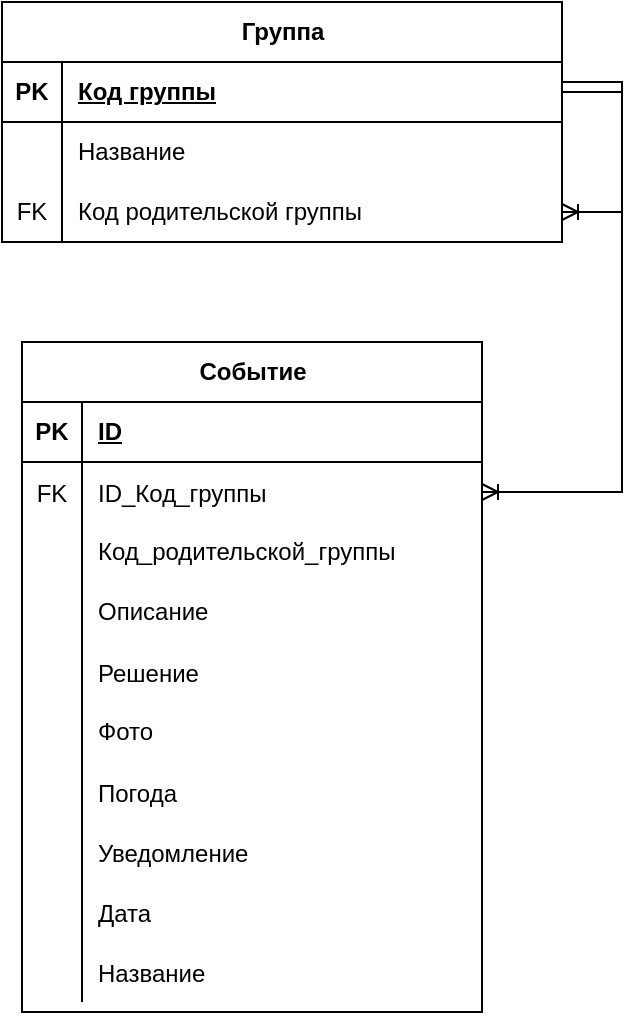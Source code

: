 <mxfile version="21.0.10" type="device"><diagram name="Страница 1" id="Eh1_cdiI2rohkW8CwOxs"><mxGraphModel dx="574" dy="318" grid="1" gridSize="10" guides="1" tooltips="1" connect="1" arrows="1" fold="1" page="1" pageScale="1" pageWidth="827" pageHeight="1169" math="0" shadow="0"><root><mxCell id="0"/><mxCell id="1" parent="0"/><mxCell id="zoblX1O7UbTa5OEN4hUS-1" value="Группа" style="shape=table;startSize=30;container=1;collapsible=1;childLayout=tableLayout;fixedRows=1;rowLines=0;fontStyle=1;align=center;resizeLast=1;html=1;" parent="1" vertex="1"><mxGeometry x="350" y="40" width="280" height="120" as="geometry"/></mxCell><mxCell id="zoblX1O7UbTa5OEN4hUS-2" value="" style="shape=tableRow;horizontal=0;startSize=0;swimlaneHead=0;swimlaneBody=0;fillColor=none;collapsible=0;dropTarget=0;points=[[0,0.5],[1,0.5]];portConstraint=eastwest;top=0;left=0;right=0;bottom=1;" parent="zoblX1O7UbTa5OEN4hUS-1" vertex="1"><mxGeometry y="30" width="280" height="30" as="geometry"/></mxCell><mxCell id="zoblX1O7UbTa5OEN4hUS-3" value="PK" style="shape=partialRectangle;connectable=0;fillColor=none;top=0;left=0;bottom=0;right=0;fontStyle=1;overflow=hidden;whiteSpace=wrap;html=1;" parent="zoblX1O7UbTa5OEN4hUS-2" vertex="1"><mxGeometry width="30" height="30" as="geometry"><mxRectangle width="30" height="30" as="alternateBounds"/></mxGeometry></mxCell><mxCell id="zoblX1O7UbTa5OEN4hUS-4" value="Код группы" style="shape=partialRectangle;connectable=0;fillColor=none;top=0;left=0;bottom=0;right=0;align=left;spacingLeft=6;fontStyle=5;overflow=hidden;whiteSpace=wrap;html=1;" parent="zoblX1O7UbTa5OEN4hUS-2" vertex="1"><mxGeometry x="30" width="250" height="30" as="geometry"><mxRectangle width="250" height="30" as="alternateBounds"/></mxGeometry></mxCell><mxCell id="zoblX1O7UbTa5OEN4hUS-5" value="" style="shape=tableRow;horizontal=0;startSize=0;swimlaneHead=0;swimlaneBody=0;fillColor=none;collapsible=0;dropTarget=0;points=[[0,0.5],[1,0.5]];portConstraint=eastwest;top=0;left=0;right=0;bottom=0;" parent="zoblX1O7UbTa5OEN4hUS-1" vertex="1"><mxGeometry y="60" width="280" height="30" as="geometry"/></mxCell><mxCell id="zoblX1O7UbTa5OEN4hUS-6" value="" style="shape=partialRectangle;connectable=0;fillColor=none;top=0;left=0;bottom=0;right=0;editable=1;overflow=hidden;whiteSpace=wrap;html=1;" parent="zoblX1O7UbTa5OEN4hUS-5" vertex="1"><mxGeometry width="30" height="30" as="geometry"><mxRectangle width="30" height="30" as="alternateBounds"/></mxGeometry></mxCell><mxCell id="zoblX1O7UbTa5OEN4hUS-7" value="Название" style="shape=partialRectangle;connectable=0;fillColor=none;top=0;left=0;bottom=0;right=0;align=left;spacingLeft=6;overflow=hidden;whiteSpace=wrap;html=1;" parent="zoblX1O7UbTa5OEN4hUS-5" vertex="1"><mxGeometry x="30" width="250" height="30" as="geometry"><mxRectangle width="250" height="30" as="alternateBounds"/></mxGeometry></mxCell><mxCell id="zoblX1O7UbTa5OEN4hUS-8" value="" style="shape=tableRow;horizontal=0;startSize=0;swimlaneHead=0;swimlaneBody=0;fillColor=none;collapsible=0;dropTarget=0;points=[[0,0.5],[1,0.5]];portConstraint=eastwest;top=0;left=0;right=0;bottom=0;" parent="zoblX1O7UbTa5OEN4hUS-1" vertex="1"><mxGeometry y="90" width="280" height="30" as="geometry"/></mxCell><mxCell id="zoblX1O7UbTa5OEN4hUS-9" value="FK" style="shape=partialRectangle;connectable=0;fillColor=none;top=0;left=0;bottom=0;right=0;editable=1;overflow=hidden;whiteSpace=wrap;html=1;" parent="zoblX1O7UbTa5OEN4hUS-8" vertex="1"><mxGeometry width="30" height="30" as="geometry"><mxRectangle width="30" height="30" as="alternateBounds"/></mxGeometry></mxCell><mxCell id="zoblX1O7UbTa5OEN4hUS-10" value="Код родительской группы" style="shape=partialRectangle;connectable=0;fillColor=none;top=0;left=0;bottom=0;right=0;align=left;spacingLeft=6;overflow=hidden;whiteSpace=wrap;html=1;" parent="zoblX1O7UbTa5OEN4hUS-8" vertex="1"><mxGeometry x="30" width="250" height="30" as="geometry"><mxRectangle width="250" height="30" as="alternateBounds"/></mxGeometry></mxCell><mxCell id="zoblX1O7UbTa5OEN4hUS-46" value="" style="edgeStyle=entityRelationEdgeStyle;fontSize=12;html=1;endArrow=ERoneToMany;rounded=0;" parent="zoblX1O7UbTa5OEN4hUS-1" target="zoblX1O7UbTa5OEN4hUS-8" edge="1"><mxGeometry width="100" height="100" relative="1" as="geometry"><mxPoint x="280" y="40" as="sourcePoint"/><mxPoint x="-110" y="90" as="targetPoint"/></mxGeometry></mxCell><mxCell id="zoblX1O7UbTa5OEN4hUS-15" value="Событие" style="shape=table;startSize=30;container=1;collapsible=1;childLayout=tableLayout;fixedRows=1;rowLines=0;fontStyle=1;align=center;resizeLast=1;html=1;" parent="1" vertex="1"><mxGeometry x="360" y="210" width="230" height="335" as="geometry"/></mxCell><mxCell id="zoblX1O7UbTa5OEN4hUS-16" value="" style="shape=tableRow;horizontal=0;startSize=0;swimlaneHead=0;swimlaneBody=0;fillColor=none;collapsible=0;dropTarget=0;points=[[0,0.5],[1,0.5]];portConstraint=eastwest;top=0;left=0;right=0;bottom=1;" parent="zoblX1O7UbTa5OEN4hUS-15" vertex="1"><mxGeometry y="30" width="230" height="30" as="geometry"/></mxCell><mxCell id="zoblX1O7UbTa5OEN4hUS-17" value="PK" style="shape=partialRectangle;connectable=0;fillColor=none;top=0;left=0;bottom=0;right=0;fontStyle=1;overflow=hidden;whiteSpace=wrap;html=1;" parent="zoblX1O7UbTa5OEN4hUS-16" vertex="1"><mxGeometry width="30" height="30" as="geometry"><mxRectangle width="30" height="30" as="alternateBounds"/></mxGeometry></mxCell><mxCell id="zoblX1O7UbTa5OEN4hUS-18" value="ID" style="shape=partialRectangle;connectable=0;fillColor=none;top=0;left=0;bottom=0;right=0;align=left;spacingLeft=6;fontStyle=5;overflow=hidden;whiteSpace=wrap;html=1;strokeColor=inherit;" parent="zoblX1O7UbTa5OEN4hUS-16" vertex="1"><mxGeometry x="30" width="200" height="30" as="geometry"><mxRectangle width="200" height="30" as="alternateBounds"/></mxGeometry></mxCell><mxCell id="xl1oRCaftont1rO_R76B-4" value="" style="shape=tableRow;horizontal=0;startSize=0;swimlaneHead=0;swimlaneBody=0;fillColor=none;collapsible=0;dropTarget=0;points=[[0,0.5],[1,0.5]];portConstraint=eastwest;top=0;left=0;right=0;bottom=0;" vertex="1" parent="zoblX1O7UbTa5OEN4hUS-15"><mxGeometry y="60" width="230" height="30" as="geometry"/></mxCell><mxCell id="xl1oRCaftont1rO_R76B-5" value="FK" style="shape=partialRectangle;connectable=0;fillColor=none;top=0;left=0;bottom=0;right=0;editable=1;overflow=hidden;" vertex="1" parent="xl1oRCaftont1rO_R76B-4"><mxGeometry width="30" height="30" as="geometry"><mxRectangle width="30" height="30" as="alternateBounds"/></mxGeometry></mxCell><mxCell id="xl1oRCaftont1rO_R76B-6" value="ID_Код_группы" style="shape=partialRectangle;connectable=0;fillColor=none;top=0;left=0;bottom=0;right=0;align=left;spacingLeft=6;overflow=hidden;" vertex="1" parent="xl1oRCaftont1rO_R76B-4"><mxGeometry x="30" width="200" height="30" as="geometry"><mxRectangle width="200" height="30" as="alternateBounds"/></mxGeometry></mxCell><mxCell id="zoblX1O7UbTa5OEN4hUS-19" value="" style="shape=tableRow;horizontal=0;startSize=0;swimlaneHead=0;swimlaneBody=0;fillColor=none;collapsible=0;dropTarget=0;points=[[0,0.5],[1,0.5]];portConstraint=eastwest;top=0;left=0;right=0;bottom=0;" parent="zoblX1O7UbTa5OEN4hUS-15" vertex="1"><mxGeometry y="90" width="230" height="30" as="geometry"/></mxCell><mxCell id="zoblX1O7UbTa5OEN4hUS-20" value="" style="shape=partialRectangle;connectable=0;fillColor=none;top=0;left=0;bottom=0;right=0;editable=1;overflow=hidden;whiteSpace=wrap;html=1;" parent="zoblX1O7UbTa5OEN4hUS-19" vertex="1"><mxGeometry width="30" height="30" as="geometry"><mxRectangle width="30" height="30" as="alternateBounds"/></mxGeometry></mxCell><mxCell id="zoblX1O7UbTa5OEN4hUS-21" value="Код_родительской_группы" style="shape=partialRectangle;connectable=0;fillColor=none;top=0;left=0;bottom=0;right=0;align=left;spacingLeft=6;overflow=hidden;whiteSpace=wrap;html=1;" parent="zoblX1O7UbTa5OEN4hUS-19" vertex="1"><mxGeometry x="30" width="200" height="30" as="geometry"><mxRectangle width="200" height="30" as="alternateBounds"/></mxGeometry></mxCell><mxCell id="zoblX1O7UbTa5OEN4hUS-22" value="" style="shape=tableRow;horizontal=0;startSize=0;swimlaneHead=0;swimlaneBody=0;fillColor=none;collapsible=0;dropTarget=0;points=[[0,0.5],[1,0.5]];portConstraint=eastwest;top=0;left=0;right=0;bottom=0;" parent="zoblX1O7UbTa5OEN4hUS-15" vertex="1"><mxGeometry y="120" width="230" height="30" as="geometry"/></mxCell><mxCell id="zoblX1O7UbTa5OEN4hUS-23" value="" style="shape=partialRectangle;connectable=0;fillColor=none;top=0;left=0;bottom=0;right=0;editable=1;overflow=hidden;whiteSpace=wrap;html=1;" parent="zoblX1O7UbTa5OEN4hUS-22" vertex="1"><mxGeometry width="30" height="30" as="geometry"><mxRectangle width="30" height="30" as="alternateBounds"/></mxGeometry></mxCell><mxCell id="zoblX1O7UbTa5OEN4hUS-24" value="Описание" style="shape=partialRectangle;connectable=0;fillColor=none;top=0;left=0;bottom=0;right=0;align=left;spacingLeft=6;overflow=hidden;whiteSpace=wrap;html=1;" parent="zoblX1O7UbTa5OEN4hUS-22" vertex="1"><mxGeometry x="30" width="200" height="30" as="geometry"><mxRectangle width="200" height="30" as="alternateBounds"/></mxGeometry></mxCell><mxCell id="zoblX1O7UbTa5OEN4hUS-40" value="" style="shape=tableRow;horizontal=0;startSize=0;swimlaneHead=0;swimlaneBody=0;fillColor=none;collapsible=0;dropTarget=0;points=[[0,0.5],[1,0.5]];portConstraint=eastwest;top=0;left=0;right=0;bottom=0;" parent="zoblX1O7UbTa5OEN4hUS-15" vertex="1"><mxGeometry y="150" width="230" height="30" as="geometry"/></mxCell><mxCell id="zoblX1O7UbTa5OEN4hUS-41" value="" style="shape=partialRectangle;connectable=0;fillColor=none;top=0;left=0;bottom=0;right=0;editable=1;overflow=hidden;" parent="zoblX1O7UbTa5OEN4hUS-40" vertex="1"><mxGeometry width="30" height="30" as="geometry"><mxRectangle width="30" height="30" as="alternateBounds"/></mxGeometry></mxCell><mxCell id="zoblX1O7UbTa5OEN4hUS-42" value="Решение" style="shape=partialRectangle;connectable=0;fillColor=none;top=0;left=0;bottom=0;right=0;align=left;spacingLeft=6;overflow=hidden;" parent="zoblX1O7UbTa5OEN4hUS-40" vertex="1"><mxGeometry x="30" width="200" height="30" as="geometry"><mxRectangle width="200" height="30" as="alternateBounds"/></mxGeometry></mxCell><mxCell id="zoblX1O7UbTa5OEN4hUS-25" value="" style="shape=tableRow;horizontal=0;startSize=0;swimlaneHead=0;swimlaneBody=0;fillColor=none;collapsible=0;dropTarget=0;points=[[0,0.5],[1,0.5]];portConstraint=eastwest;top=0;left=0;right=0;bottom=0;" parent="zoblX1O7UbTa5OEN4hUS-15" vertex="1"><mxGeometry y="180" width="230" height="30" as="geometry"/></mxCell><mxCell id="zoblX1O7UbTa5OEN4hUS-26" value="" style="shape=partialRectangle;connectable=0;fillColor=none;top=0;left=0;bottom=0;right=0;editable=1;overflow=hidden;whiteSpace=wrap;html=1;" parent="zoblX1O7UbTa5OEN4hUS-25" vertex="1"><mxGeometry width="30" height="30" as="geometry"><mxRectangle width="30" height="30" as="alternateBounds"/></mxGeometry></mxCell><mxCell id="zoblX1O7UbTa5OEN4hUS-27" value="Фото" style="shape=partialRectangle;connectable=0;fillColor=none;top=0;left=0;bottom=0;right=0;align=left;spacingLeft=6;overflow=hidden;whiteSpace=wrap;html=1;" parent="zoblX1O7UbTa5OEN4hUS-25" vertex="1"><mxGeometry x="30" width="200" height="30" as="geometry"><mxRectangle width="200" height="30" as="alternateBounds"/></mxGeometry></mxCell><mxCell id="zoblX1O7UbTa5OEN4hUS-34" value="" style="shape=tableRow;horizontal=0;startSize=0;swimlaneHead=0;swimlaneBody=0;fillColor=none;collapsible=0;dropTarget=0;points=[[0,0.5],[1,0.5]];portConstraint=eastwest;top=0;left=0;right=0;bottom=0;" parent="zoblX1O7UbTa5OEN4hUS-15" vertex="1"><mxGeometry y="210" width="230" height="30" as="geometry"/></mxCell><mxCell id="zoblX1O7UbTa5OEN4hUS-35" value="" style="shape=partialRectangle;connectable=0;fillColor=none;top=0;left=0;bottom=0;right=0;editable=1;overflow=hidden;" parent="zoblX1O7UbTa5OEN4hUS-34" vertex="1"><mxGeometry width="30" height="30" as="geometry"><mxRectangle width="30" height="30" as="alternateBounds"/></mxGeometry></mxCell><mxCell id="zoblX1O7UbTa5OEN4hUS-36" value="Погода" style="shape=partialRectangle;connectable=0;fillColor=none;top=0;left=0;bottom=0;right=0;align=left;spacingLeft=6;overflow=hidden;" parent="zoblX1O7UbTa5OEN4hUS-34" vertex="1"><mxGeometry x="30" width="200" height="30" as="geometry"><mxRectangle width="200" height="30" as="alternateBounds"/></mxGeometry></mxCell><mxCell id="zoblX1O7UbTa5OEN4hUS-37" value="" style="shape=tableRow;horizontal=0;startSize=0;swimlaneHead=0;swimlaneBody=0;fillColor=none;collapsible=0;dropTarget=0;points=[[0,0.5],[1,0.5]];portConstraint=eastwest;top=0;left=0;right=0;bottom=0;" parent="zoblX1O7UbTa5OEN4hUS-15" vertex="1"><mxGeometry y="240" width="230" height="30" as="geometry"/></mxCell><mxCell id="zoblX1O7UbTa5OEN4hUS-38" value="" style="shape=partialRectangle;connectable=0;fillColor=none;top=0;left=0;bottom=0;right=0;editable=1;overflow=hidden;" parent="zoblX1O7UbTa5OEN4hUS-37" vertex="1"><mxGeometry width="30" height="30" as="geometry"><mxRectangle width="30" height="30" as="alternateBounds"/></mxGeometry></mxCell><mxCell id="zoblX1O7UbTa5OEN4hUS-39" value="Уведомление" style="shape=partialRectangle;connectable=0;fillColor=none;top=0;left=0;bottom=0;right=0;align=left;spacingLeft=6;overflow=hidden;" parent="zoblX1O7UbTa5OEN4hUS-37" vertex="1"><mxGeometry x="30" width="200" height="30" as="geometry"><mxRectangle width="200" height="30" as="alternateBounds"/></mxGeometry></mxCell><mxCell id="phwJp7XatYB6j2a0c6_C-1" value="" style="shape=tableRow;horizontal=0;startSize=0;swimlaneHead=0;swimlaneBody=0;fillColor=none;collapsible=0;dropTarget=0;points=[[0,0.5],[1,0.5]];portConstraint=eastwest;top=0;left=0;right=0;bottom=0;" parent="zoblX1O7UbTa5OEN4hUS-15" vertex="1"><mxGeometry y="270" width="230" height="30" as="geometry"/></mxCell><mxCell id="phwJp7XatYB6j2a0c6_C-2" value="" style="shape=partialRectangle;connectable=0;fillColor=none;top=0;left=0;bottom=0;right=0;editable=1;overflow=hidden;" parent="phwJp7XatYB6j2a0c6_C-1" vertex="1"><mxGeometry width="30" height="30" as="geometry"><mxRectangle width="30" height="30" as="alternateBounds"/></mxGeometry></mxCell><mxCell id="phwJp7XatYB6j2a0c6_C-3" value="Дата" style="shape=partialRectangle;connectable=0;fillColor=none;top=0;left=0;bottom=0;right=0;align=left;spacingLeft=6;overflow=hidden;" parent="phwJp7XatYB6j2a0c6_C-1" vertex="1"><mxGeometry x="30" width="200" height="30" as="geometry"><mxRectangle width="200" height="30" as="alternateBounds"/></mxGeometry></mxCell><mxCell id="xl1oRCaftont1rO_R76B-1" value="" style="shape=tableRow;horizontal=0;startSize=0;swimlaneHead=0;swimlaneBody=0;fillColor=none;collapsible=0;dropTarget=0;points=[[0,0.5],[1,0.5]];portConstraint=eastwest;top=0;left=0;right=0;bottom=0;" vertex="1" parent="zoblX1O7UbTa5OEN4hUS-15"><mxGeometry y="300" width="230" height="30" as="geometry"/></mxCell><mxCell id="xl1oRCaftont1rO_R76B-2" value="" style="shape=partialRectangle;connectable=0;fillColor=none;top=0;left=0;bottom=0;right=0;editable=1;overflow=hidden;" vertex="1" parent="xl1oRCaftont1rO_R76B-1"><mxGeometry width="30" height="30" as="geometry"><mxRectangle width="30" height="30" as="alternateBounds"/></mxGeometry></mxCell><mxCell id="xl1oRCaftont1rO_R76B-3" value="Название" style="shape=partialRectangle;connectable=0;fillColor=none;top=0;left=0;bottom=0;right=0;align=left;spacingLeft=6;overflow=hidden;" vertex="1" parent="xl1oRCaftont1rO_R76B-1"><mxGeometry x="30" width="200" height="30" as="geometry"><mxRectangle width="200" height="30" as="alternateBounds"/></mxGeometry></mxCell><mxCell id="zoblX1O7UbTa5OEN4hUS-44" value="" style="edgeStyle=entityRelationEdgeStyle;fontSize=12;html=1;endArrow=ERoneToMany;rounded=0;entryX=1;entryY=0.5;entryDx=0;entryDy=0;" parent="1" source="zoblX1O7UbTa5OEN4hUS-2" target="xl1oRCaftont1rO_R76B-4" edge="1"><mxGeometry width="100" height="100" relative="1" as="geometry"><mxPoint x="230" y="460" as="sourcePoint"/><mxPoint x="610" y="385" as="targetPoint"/></mxGeometry></mxCell></root></mxGraphModel></diagram></mxfile>